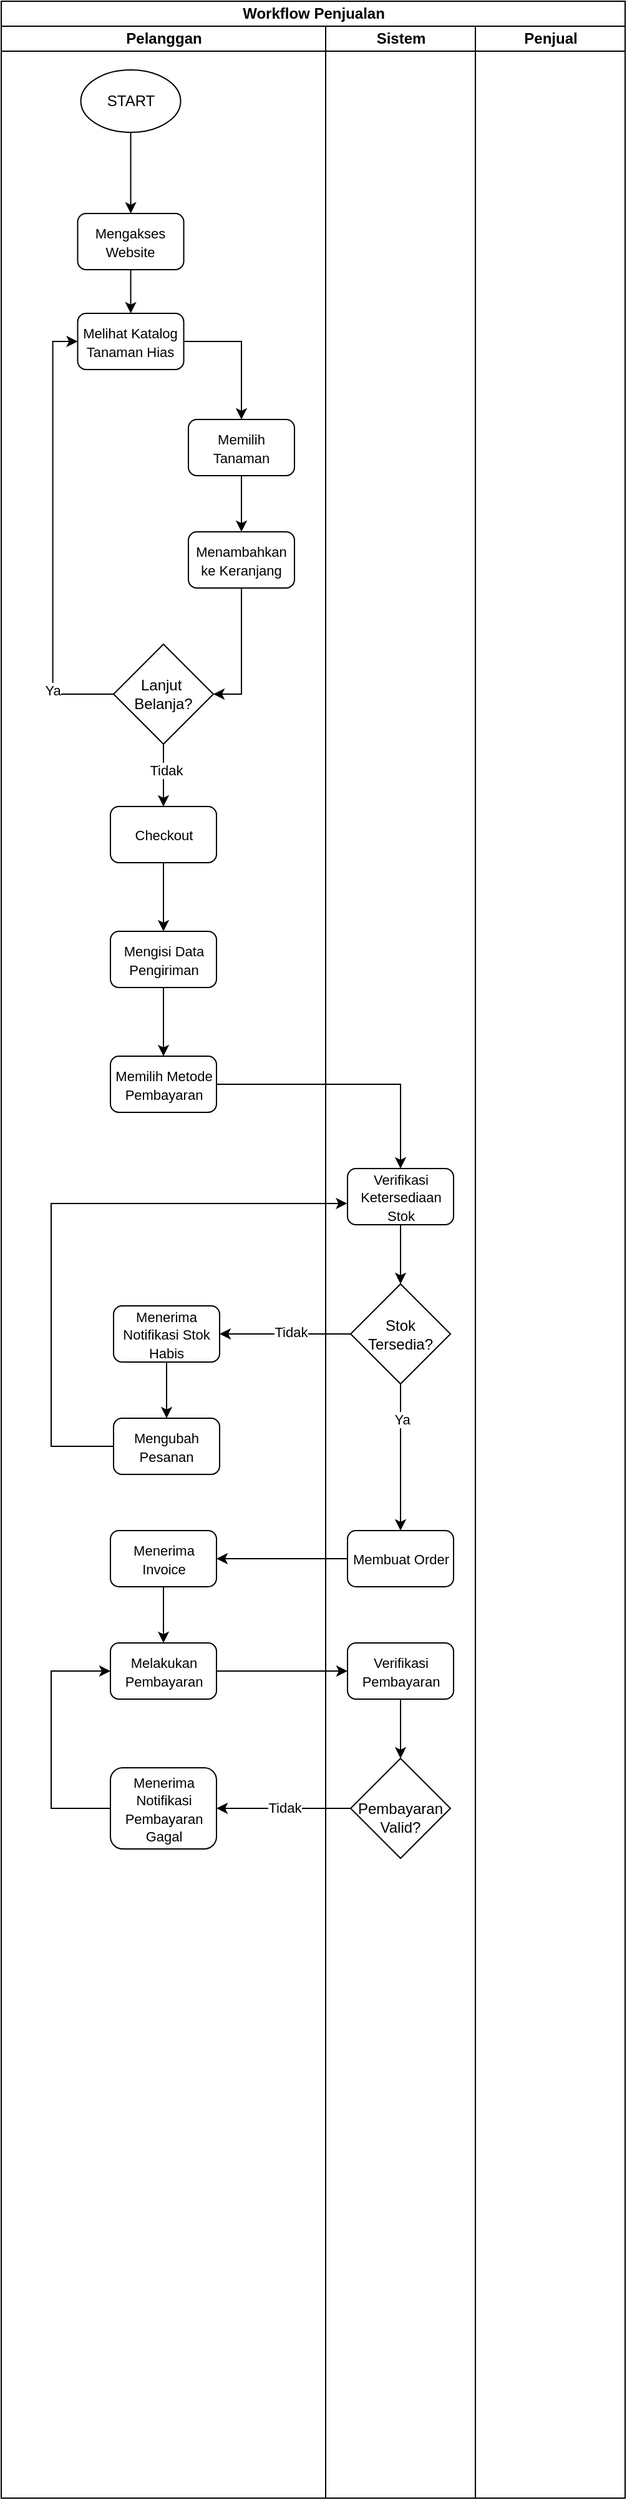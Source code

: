 <mxfile version="26.3.0">
  <diagram name="Page-1" id="W5e96Fal64FUyldFSSKt">
    <mxGraphModel dx="541" dy="512" grid="1" gridSize="10" guides="1" tooltips="1" connect="1" arrows="1" fold="1" page="1" pageScale="1" pageWidth="827" pageHeight="1169" math="0" shadow="0">
      <root>
        <mxCell id="0" />
        <mxCell id="1" parent="0" />
        <mxCell id="17p4rllL8ngChfZECeuH-1" value="Workflow Penjualan" style="swimlane;childLayout=stackLayout;resizeParent=1;resizeParentMax=0;startSize=20;html=1;" parent="1" vertex="1">
          <mxGeometry x="250.0" y="105" width="500" height="2000" as="geometry">
            <mxRectangle x="230.0" y="140" width="60" height="30" as="alternateBounds" />
          </mxGeometry>
        </mxCell>
        <mxCell id="17p4rllL8ngChfZECeuH-2" value="Pelanggan" style="swimlane;startSize=20;html=1;" parent="17p4rllL8ngChfZECeuH-1" vertex="1">
          <mxGeometry y="20" width="260" height="1980" as="geometry" />
        </mxCell>
        <mxCell id="17p4rllL8ngChfZECeuH-18" style="edgeStyle=orthogonalEdgeStyle;rounded=0;orthogonalLoop=1;jettySize=auto;html=1;exitX=0.5;exitY=1;exitDx=0;exitDy=0;entryX=0.5;entryY=0;entryDx=0;entryDy=0;" parent="17p4rllL8ngChfZECeuH-2" source="17p4rllL8ngChfZECeuH-6" target="17p4rllL8ngChfZECeuH-7" edge="1">
          <mxGeometry relative="1" as="geometry" />
        </mxCell>
        <mxCell id="17p4rllL8ngChfZECeuH-6" value="START" style="ellipse;whiteSpace=wrap;html=1;" parent="17p4rllL8ngChfZECeuH-2" vertex="1">
          <mxGeometry x="63.76" y="35" width="80" height="50" as="geometry" />
        </mxCell>
        <mxCell id="17p4rllL8ngChfZECeuH-7" value="&lt;font style=&quot;font-size: 11px;&quot;&gt;Mengakses Website&lt;/font&gt;" style="rounded=1;whiteSpace=wrap;html=1;" parent="17p4rllL8ngChfZECeuH-2" vertex="1">
          <mxGeometry x="61.26" y="150" width="85" height="45" as="geometry" />
        </mxCell>
        <mxCell id="Ji_sPaUK6hrwkv3zHSvW-4" value="" style="edgeStyle=orthogonalEdgeStyle;rounded=0;orthogonalLoop=1;jettySize=auto;html=1;exitX=0.5;exitY=1;exitDx=0;exitDy=0;entryX=0.5;entryY=0;entryDx=0;entryDy=0;" edge="1" parent="17p4rllL8ngChfZECeuH-2" source="17p4rllL8ngChfZECeuH-7" target="Ji_sPaUK6hrwkv3zHSvW-3">
          <mxGeometry relative="1" as="geometry">
            <mxPoint x="353.76" y="290" as="sourcePoint" />
            <mxPoint x="351.76" y="415" as="targetPoint" />
          </mxGeometry>
        </mxCell>
        <mxCell id="Ji_sPaUK6hrwkv3zHSvW-15" style="edgeStyle=orthogonalEdgeStyle;rounded=0;orthogonalLoop=1;jettySize=auto;html=1;exitX=1;exitY=0.5;exitDx=0;exitDy=0;" edge="1" parent="17p4rllL8ngChfZECeuH-2" source="Ji_sPaUK6hrwkv3zHSvW-3" target="Ji_sPaUK6hrwkv3zHSvW-5">
          <mxGeometry relative="1" as="geometry">
            <mxPoint x="183.76" y="252.655" as="targetPoint" />
          </mxGeometry>
        </mxCell>
        <mxCell id="Ji_sPaUK6hrwkv3zHSvW-3" value="&lt;font style=&quot;font-size: 11px;&quot;&gt;Melihat Katalog Tanaman Hias&lt;/font&gt;" style="rounded=1;whiteSpace=wrap;html=1;" vertex="1" parent="17p4rllL8ngChfZECeuH-2">
          <mxGeometry x="61.26" y="230" width="85" height="45" as="geometry" />
        </mxCell>
        <mxCell id="Ji_sPaUK6hrwkv3zHSvW-16" style="edgeStyle=orthogonalEdgeStyle;rounded=0;orthogonalLoop=1;jettySize=auto;html=1;" edge="1" parent="17p4rllL8ngChfZECeuH-2" source="Ji_sPaUK6hrwkv3zHSvW-5" target="Ji_sPaUK6hrwkv3zHSvW-6">
          <mxGeometry relative="1" as="geometry" />
        </mxCell>
        <mxCell id="Ji_sPaUK6hrwkv3zHSvW-5" value="&lt;font style=&quot;font-size: 11px;&quot;&gt;Memilih Tanaman&lt;/font&gt;" style="rounded=1;whiteSpace=wrap;html=1;" vertex="1" parent="17p4rllL8ngChfZECeuH-2">
          <mxGeometry x="150" y="315" width="85" height="45" as="geometry" />
        </mxCell>
        <mxCell id="Ji_sPaUK6hrwkv3zHSvW-17" style="edgeStyle=orthogonalEdgeStyle;rounded=0;orthogonalLoop=1;jettySize=auto;html=1;exitX=0.5;exitY=1;exitDx=0;exitDy=0;entryX=1;entryY=0.5;entryDx=0;entryDy=0;" edge="1" parent="17p4rllL8ngChfZECeuH-2" source="Ji_sPaUK6hrwkv3zHSvW-6" target="Ji_sPaUK6hrwkv3zHSvW-7">
          <mxGeometry relative="1" as="geometry">
            <mxPoint x="176.553" y="545" as="targetPoint" />
          </mxGeometry>
        </mxCell>
        <mxCell id="Ji_sPaUK6hrwkv3zHSvW-6" value="&lt;font style=&quot;font-size: 11px;&quot;&gt;Menambahkan ke Keranjang&lt;/font&gt;" style="rounded=1;whiteSpace=wrap;html=1;" vertex="1" parent="17p4rllL8ngChfZECeuH-2">
          <mxGeometry x="150" y="405" width="85" height="45" as="geometry" />
        </mxCell>
        <mxCell id="Ji_sPaUK6hrwkv3zHSvW-18" style="edgeStyle=orthogonalEdgeStyle;rounded=0;orthogonalLoop=1;jettySize=auto;html=1;entryX=0;entryY=0.5;entryDx=0;entryDy=0;exitX=0;exitY=0.5;exitDx=0;exitDy=0;" edge="1" parent="17p4rllL8ngChfZECeuH-2" source="Ji_sPaUK6hrwkv3zHSvW-7" target="Ji_sPaUK6hrwkv3zHSvW-3">
          <mxGeometry relative="1" as="geometry">
            <mxPoint x="23.76" y="245" as="targetPoint" />
          </mxGeometry>
        </mxCell>
        <mxCell id="Ji_sPaUK6hrwkv3zHSvW-19" value="Ya" style="edgeLabel;html=1;align=center;verticalAlign=middle;resizable=0;points=[];" vertex="1" connectable="0" parent="Ji_sPaUK6hrwkv3zHSvW-18">
          <mxGeometry x="-0.703" y="1" relative="1" as="geometry">
            <mxPoint as="offset" />
          </mxGeometry>
        </mxCell>
        <mxCell id="Ji_sPaUK6hrwkv3zHSvW-20" style="edgeStyle=orthogonalEdgeStyle;rounded=0;orthogonalLoop=1;jettySize=auto;html=1;exitX=0.5;exitY=1;exitDx=0;exitDy=0;" edge="1" parent="17p4rllL8ngChfZECeuH-2" source="Ji_sPaUK6hrwkv3zHSvW-7" target="Ji_sPaUK6hrwkv3zHSvW-8">
          <mxGeometry relative="1" as="geometry" />
        </mxCell>
        <mxCell id="Ji_sPaUK6hrwkv3zHSvW-21" value="Tidak" style="edgeLabel;html=1;align=center;verticalAlign=middle;resizable=0;points=[];" vertex="1" connectable="0" parent="Ji_sPaUK6hrwkv3zHSvW-20">
          <mxGeometry x="-0.183" y="2" relative="1" as="geometry">
            <mxPoint as="offset" />
          </mxGeometry>
        </mxCell>
        <mxCell id="Ji_sPaUK6hrwkv3zHSvW-7" value="Lanjut&amp;nbsp;&lt;div&gt;Belanja?&lt;/div&gt;" style="rhombus;whiteSpace=wrap;html=1;" vertex="1" parent="17p4rllL8ngChfZECeuH-2">
          <mxGeometry x="90.0" y="495" width="80" height="80" as="geometry" />
        </mxCell>
        <mxCell id="Ji_sPaUK6hrwkv3zHSvW-22" style="edgeStyle=orthogonalEdgeStyle;rounded=0;orthogonalLoop=1;jettySize=auto;html=1;exitX=0.5;exitY=1;exitDx=0;exitDy=0;" edge="1" parent="17p4rllL8ngChfZECeuH-2" source="Ji_sPaUK6hrwkv3zHSvW-8" target="Ji_sPaUK6hrwkv3zHSvW-9">
          <mxGeometry relative="1" as="geometry" />
        </mxCell>
        <mxCell id="Ji_sPaUK6hrwkv3zHSvW-8" value="&lt;span style=&quot;font-size: 11px;&quot;&gt;Checkout&lt;/span&gt;" style="rounded=1;whiteSpace=wrap;html=1;" vertex="1" parent="17p4rllL8ngChfZECeuH-2">
          <mxGeometry x="87.5" y="625" width="85" height="45" as="geometry" />
        </mxCell>
        <mxCell id="Ji_sPaUK6hrwkv3zHSvW-23" style="edgeStyle=orthogonalEdgeStyle;rounded=0;orthogonalLoop=1;jettySize=auto;html=1;exitX=0.5;exitY=1;exitDx=0;exitDy=0;entryX=0.5;entryY=0;entryDx=0;entryDy=0;" edge="1" parent="17p4rllL8ngChfZECeuH-2" source="Ji_sPaUK6hrwkv3zHSvW-9" target="Ji_sPaUK6hrwkv3zHSvW-10">
          <mxGeometry relative="1" as="geometry" />
        </mxCell>
        <mxCell id="Ji_sPaUK6hrwkv3zHSvW-9" value="&lt;span style=&quot;font-size: 11px;&quot;&gt;Mengisi Data Pengiriman&lt;/span&gt;" style="rounded=1;whiteSpace=wrap;html=1;" vertex="1" parent="17p4rllL8ngChfZECeuH-2">
          <mxGeometry x="87.5" y="725" width="85" height="45" as="geometry" />
        </mxCell>
        <mxCell id="Ji_sPaUK6hrwkv3zHSvW-10" value="&lt;span style=&quot;font-size: 11px;&quot;&gt;Memilih Metode Pembayaran&lt;/span&gt;" style="rounded=1;whiteSpace=wrap;html=1;" vertex="1" parent="17p4rllL8ngChfZECeuH-2">
          <mxGeometry x="87.5" y="825" width="85" height="45" as="geometry" />
        </mxCell>
        <mxCell id="Ji_sPaUK6hrwkv3zHSvW-27" style="edgeStyle=orthogonalEdgeStyle;rounded=0;orthogonalLoop=1;jettySize=auto;html=1;exitX=0.5;exitY=1;exitDx=0;exitDy=0;entryX=0.5;entryY=0;entryDx=0;entryDy=0;" edge="1" parent="17p4rllL8ngChfZECeuH-2" source="Ji_sPaUK6hrwkv3zHSvW-13" target="Ji_sPaUK6hrwkv3zHSvW-14">
          <mxGeometry relative="1" as="geometry" />
        </mxCell>
        <mxCell id="Ji_sPaUK6hrwkv3zHSvW-13" value="&lt;span style=&quot;font-size: 11px;&quot;&gt;Menerima Notifikasi Stok Habis&lt;/span&gt;" style="rounded=1;whiteSpace=wrap;html=1;" vertex="1" parent="17p4rllL8ngChfZECeuH-2">
          <mxGeometry x="90" y="1025" width="85" height="45" as="geometry" />
        </mxCell>
        <mxCell id="Ji_sPaUK6hrwkv3zHSvW-14" value="&lt;span style=&quot;font-size: 11px;&quot;&gt;Mengubah Pesanan&lt;/span&gt;" style="rounded=1;whiteSpace=wrap;html=1;" vertex="1" parent="17p4rllL8ngChfZECeuH-2">
          <mxGeometry x="90" y="1115" width="85" height="45" as="geometry" />
        </mxCell>
        <mxCell id="Ji_sPaUK6hrwkv3zHSvW-39" style="edgeStyle=orthogonalEdgeStyle;rounded=0;orthogonalLoop=1;jettySize=auto;html=1;exitX=0.5;exitY=1;exitDx=0;exitDy=0;entryX=0.5;entryY=0;entryDx=0;entryDy=0;" edge="1" parent="17p4rllL8ngChfZECeuH-2" source="Ji_sPaUK6hrwkv3zHSvW-34" target="Ji_sPaUK6hrwkv3zHSvW-38">
          <mxGeometry relative="1" as="geometry" />
        </mxCell>
        <mxCell id="Ji_sPaUK6hrwkv3zHSvW-34" value="&lt;span style=&quot;font-size: 11px;&quot;&gt;Menerima Invoice&lt;/span&gt;" style="rounded=1;whiteSpace=wrap;html=1;" vertex="1" parent="17p4rllL8ngChfZECeuH-2">
          <mxGeometry x="87.5" y="1205" width="85" height="45" as="geometry" />
        </mxCell>
        <mxCell id="Ji_sPaUK6hrwkv3zHSvW-38" value="&lt;span style=&quot;font-size: 11px;&quot;&gt;Melakukan Pembayaran&lt;/span&gt;" style="rounded=1;whiteSpace=wrap;html=1;" vertex="1" parent="17p4rllL8ngChfZECeuH-2">
          <mxGeometry x="87.5" y="1295" width="85" height="45" as="geometry" />
        </mxCell>
        <mxCell id="Ji_sPaUK6hrwkv3zHSvW-46" style="edgeStyle=orthogonalEdgeStyle;rounded=0;orthogonalLoop=1;jettySize=auto;html=1;entryX=0;entryY=0.5;entryDx=0;entryDy=0;exitX=0;exitY=0.5;exitDx=0;exitDy=0;" edge="1" parent="17p4rllL8ngChfZECeuH-2" source="Ji_sPaUK6hrwkv3zHSvW-44" target="Ji_sPaUK6hrwkv3zHSvW-38">
          <mxGeometry relative="1" as="geometry">
            <mxPoint x="40.0" y="1315" as="targetPoint" />
            <Array as="points">
              <mxPoint x="40" y="1427" />
              <mxPoint x="40" y="1317" />
            </Array>
          </mxGeometry>
        </mxCell>
        <mxCell id="Ji_sPaUK6hrwkv3zHSvW-44" value="&lt;span style=&quot;font-size: 11px;&quot;&gt;Menerima Notifikasi Pembayaran Gagal&lt;/span&gt;" style="rounded=1;whiteSpace=wrap;html=1;" vertex="1" parent="17p4rllL8ngChfZECeuH-2">
          <mxGeometry x="87.5" y="1395" width="85" height="65" as="geometry" />
        </mxCell>
        <mxCell id="Ji_sPaUK6hrwkv3zHSvW-2" value="Sistem" style="swimlane;startSize=20;html=1;" vertex="1" parent="17p4rllL8ngChfZECeuH-1">
          <mxGeometry x="260" y="20" width="120" height="1980" as="geometry" />
        </mxCell>
        <mxCell id="Ji_sPaUK6hrwkv3zHSvW-35" style="edgeStyle=orthogonalEdgeStyle;rounded=0;orthogonalLoop=1;jettySize=auto;html=1;exitX=0.5;exitY=1;exitDx=0;exitDy=0;entryX=0.5;entryY=0;entryDx=0;entryDy=0;" edge="1" parent="Ji_sPaUK6hrwkv3zHSvW-2" source="Ji_sPaUK6hrwkv3zHSvW-11" target="Ji_sPaUK6hrwkv3zHSvW-33">
          <mxGeometry relative="1" as="geometry" />
        </mxCell>
        <mxCell id="Ji_sPaUK6hrwkv3zHSvW-36" value="Ya" style="edgeLabel;html=1;align=center;verticalAlign=middle;resizable=0;points=[];" vertex="1" connectable="0" parent="Ji_sPaUK6hrwkv3zHSvW-35">
          <mxGeometry x="-0.513" y="1" relative="1" as="geometry">
            <mxPoint as="offset" />
          </mxGeometry>
        </mxCell>
        <mxCell id="Ji_sPaUK6hrwkv3zHSvW-11" value="Stok Tersedia?" style="rhombus;whiteSpace=wrap;html=1;" vertex="1" parent="Ji_sPaUK6hrwkv3zHSvW-2">
          <mxGeometry x="20.0" y="1007.5" width="80" height="80" as="geometry" />
        </mxCell>
        <mxCell id="Ji_sPaUK6hrwkv3zHSvW-25" style="edgeStyle=orthogonalEdgeStyle;rounded=0;orthogonalLoop=1;jettySize=auto;html=1;exitX=0.5;exitY=1;exitDx=0;exitDy=0;entryX=0.5;entryY=0;entryDx=0;entryDy=0;" edge="1" parent="Ji_sPaUK6hrwkv3zHSvW-2" source="Ji_sPaUK6hrwkv3zHSvW-12" target="Ji_sPaUK6hrwkv3zHSvW-11">
          <mxGeometry relative="1" as="geometry" />
        </mxCell>
        <mxCell id="Ji_sPaUK6hrwkv3zHSvW-12" value="&lt;span style=&quot;font-size: 11px;&quot;&gt;Verifikasi Ketersediaan Stok&lt;/span&gt;" style="rounded=1;whiteSpace=wrap;html=1;" vertex="1" parent="Ji_sPaUK6hrwkv3zHSvW-2">
          <mxGeometry x="17.5" y="915" width="85" height="45" as="geometry" />
        </mxCell>
        <mxCell id="Ji_sPaUK6hrwkv3zHSvW-33" value="&lt;span style=&quot;font-size: 11px;&quot;&gt;Membuat Order&lt;/span&gt;" style="rounded=1;whiteSpace=wrap;html=1;" vertex="1" parent="Ji_sPaUK6hrwkv3zHSvW-2">
          <mxGeometry x="17.5" y="1205" width="85" height="45" as="geometry" />
        </mxCell>
        <mxCell id="Ji_sPaUK6hrwkv3zHSvW-43" style="edgeStyle=orthogonalEdgeStyle;rounded=0;orthogonalLoop=1;jettySize=auto;html=1;entryX=0.5;entryY=0;entryDx=0;entryDy=0;" edge="1" parent="Ji_sPaUK6hrwkv3zHSvW-2" source="Ji_sPaUK6hrwkv3zHSvW-40" target="Ji_sPaUK6hrwkv3zHSvW-42">
          <mxGeometry relative="1" as="geometry" />
        </mxCell>
        <mxCell id="Ji_sPaUK6hrwkv3zHSvW-40" value="&lt;span style=&quot;font-size: 11px;&quot;&gt;Verifikasi Pembayaran&lt;/span&gt;" style="rounded=1;whiteSpace=wrap;html=1;" vertex="1" parent="Ji_sPaUK6hrwkv3zHSvW-2">
          <mxGeometry x="17.5" y="1295" width="85" height="45" as="geometry" />
        </mxCell>
        <mxCell id="Ji_sPaUK6hrwkv3zHSvW-42" value="&lt;div&gt;&lt;font&gt;&lt;br&gt;&lt;/font&gt;&lt;/div&gt;&lt;font&gt;Pembayaran Valid?&lt;/font&gt;" style="rhombus;whiteSpace=wrap;html=1;" vertex="1" parent="Ji_sPaUK6hrwkv3zHSvW-2">
          <mxGeometry x="20.0" y="1387.5" width="80" height="80" as="geometry" />
        </mxCell>
        <mxCell id="17p4rllL8ngChfZECeuH-3" value="Penjual" style="swimlane;startSize=20;html=1;" parent="17p4rllL8ngChfZECeuH-1" vertex="1">
          <mxGeometry x="380" y="20" width="120" height="1980" as="geometry" />
        </mxCell>
        <mxCell id="Ji_sPaUK6hrwkv3zHSvW-24" style="edgeStyle=orthogonalEdgeStyle;rounded=0;orthogonalLoop=1;jettySize=auto;html=1;exitX=1;exitY=0.5;exitDx=0;exitDy=0;entryX=0.5;entryY=0;entryDx=0;entryDy=0;" edge="1" parent="17p4rllL8ngChfZECeuH-1" source="Ji_sPaUK6hrwkv3zHSvW-10" target="Ji_sPaUK6hrwkv3zHSvW-12">
          <mxGeometry relative="1" as="geometry">
            <mxPoint x="330.0" y="867.828" as="targetPoint" />
          </mxGeometry>
        </mxCell>
        <mxCell id="Ji_sPaUK6hrwkv3zHSvW-29" style="edgeStyle=orthogonalEdgeStyle;rounded=0;orthogonalLoop=1;jettySize=auto;html=1;exitX=0;exitY=0.5;exitDx=0;exitDy=0;entryX=-0.003;entryY=0.622;entryDx=0;entryDy=0;entryPerimeter=0;" edge="1" parent="17p4rllL8ngChfZECeuH-1" source="Ji_sPaUK6hrwkv3zHSvW-14" target="Ji_sPaUK6hrwkv3zHSvW-12">
          <mxGeometry relative="1" as="geometry">
            <mxPoint x="40.0" y="935" as="targetPoint" />
            <Array as="points">
              <mxPoint x="40" y="1157" />
              <mxPoint x="40" y="963" />
            </Array>
          </mxGeometry>
        </mxCell>
        <mxCell id="Ji_sPaUK6hrwkv3zHSvW-30" style="edgeStyle=orthogonalEdgeStyle;rounded=0;orthogonalLoop=1;jettySize=auto;html=1;exitX=0;exitY=0.5;exitDx=0;exitDy=0;" edge="1" parent="17p4rllL8ngChfZECeuH-1" source="Ji_sPaUK6hrwkv3zHSvW-11" target="Ji_sPaUK6hrwkv3zHSvW-13">
          <mxGeometry relative="1" as="geometry" />
        </mxCell>
        <mxCell id="Ji_sPaUK6hrwkv3zHSvW-32" value="Tidak" style="edgeLabel;html=1;align=center;verticalAlign=middle;resizable=0;points=[];" vertex="1" connectable="0" parent="Ji_sPaUK6hrwkv3zHSvW-30">
          <mxGeometry x="-0.081" y="-2" relative="1" as="geometry">
            <mxPoint as="offset" />
          </mxGeometry>
        </mxCell>
        <mxCell id="Ji_sPaUK6hrwkv3zHSvW-37" style="edgeStyle=orthogonalEdgeStyle;rounded=0;orthogonalLoop=1;jettySize=auto;html=1;exitX=0;exitY=0.5;exitDx=0;exitDy=0;entryX=1;entryY=0.5;entryDx=0;entryDy=0;" edge="1" parent="17p4rllL8ngChfZECeuH-1" source="Ji_sPaUK6hrwkv3zHSvW-33" target="Ji_sPaUK6hrwkv3zHSvW-34">
          <mxGeometry relative="1" as="geometry" />
        </mxCell>
        <mxCell id="Ji_sPaUK6hrwkv3zHSvW-41" style="edgeStyle=orthogonalEdgeStyle;rounded=0;orthogonalLoop=1;jettySize=auto;html=1;exitX=1;exitY=0.5;exitDx=0;exitDy=0;entryX=0;entryY=0.5;entryDx=0;entryDy=0;" edge="1" parent="17p4rllL8ngChfZECeuH-1" source="Ji_sPaUK6hrwkv3zHSvW-38" target="Ji_sPaUK6hrwkv3zHSvW-40">
          <mxGeometry relative="1" as="geometry" />
        </mxCell>
        <mxCell id="Ji_sPaUK6hrwkv3zHSvW-45" style="edgeStyle=orthogonalEdgeStyle;rounded=0;orthogonalLoop=1;jettySize=auto;html=1;exitX=0;exitY=0.5;exitDx=0;exitDy=0;" edge="1" parent="17p4rllL8ngChfZECeuH-1" source="Ji_sPaUK6hrwkv3zHSvW-42" target="Ji_sPaUK6hrwkv3zHSvW-44">
          <mxGeometry relative="1" as="geometry" />
        </mxCell>
        <mxCell id="Ji_sPaUK6hrwkv3zHSvW-47" value="Tidak" style="edgeLabel;html=1;align=center;verticalAlign=middle;resizable=0;points=[];" vertex="1" connectable="0" parent="Ji_sPaUK6hrwkv3zHSvW-45">
          <mxGeometry x="-0.013" y="-1" relative="1" as="geometry">
            <mxPoint as="offset" />
          </mxGeometry>
        </mxCell>
      </root>
    </mxGraphModel>
  </diagram>
</mxfile>
